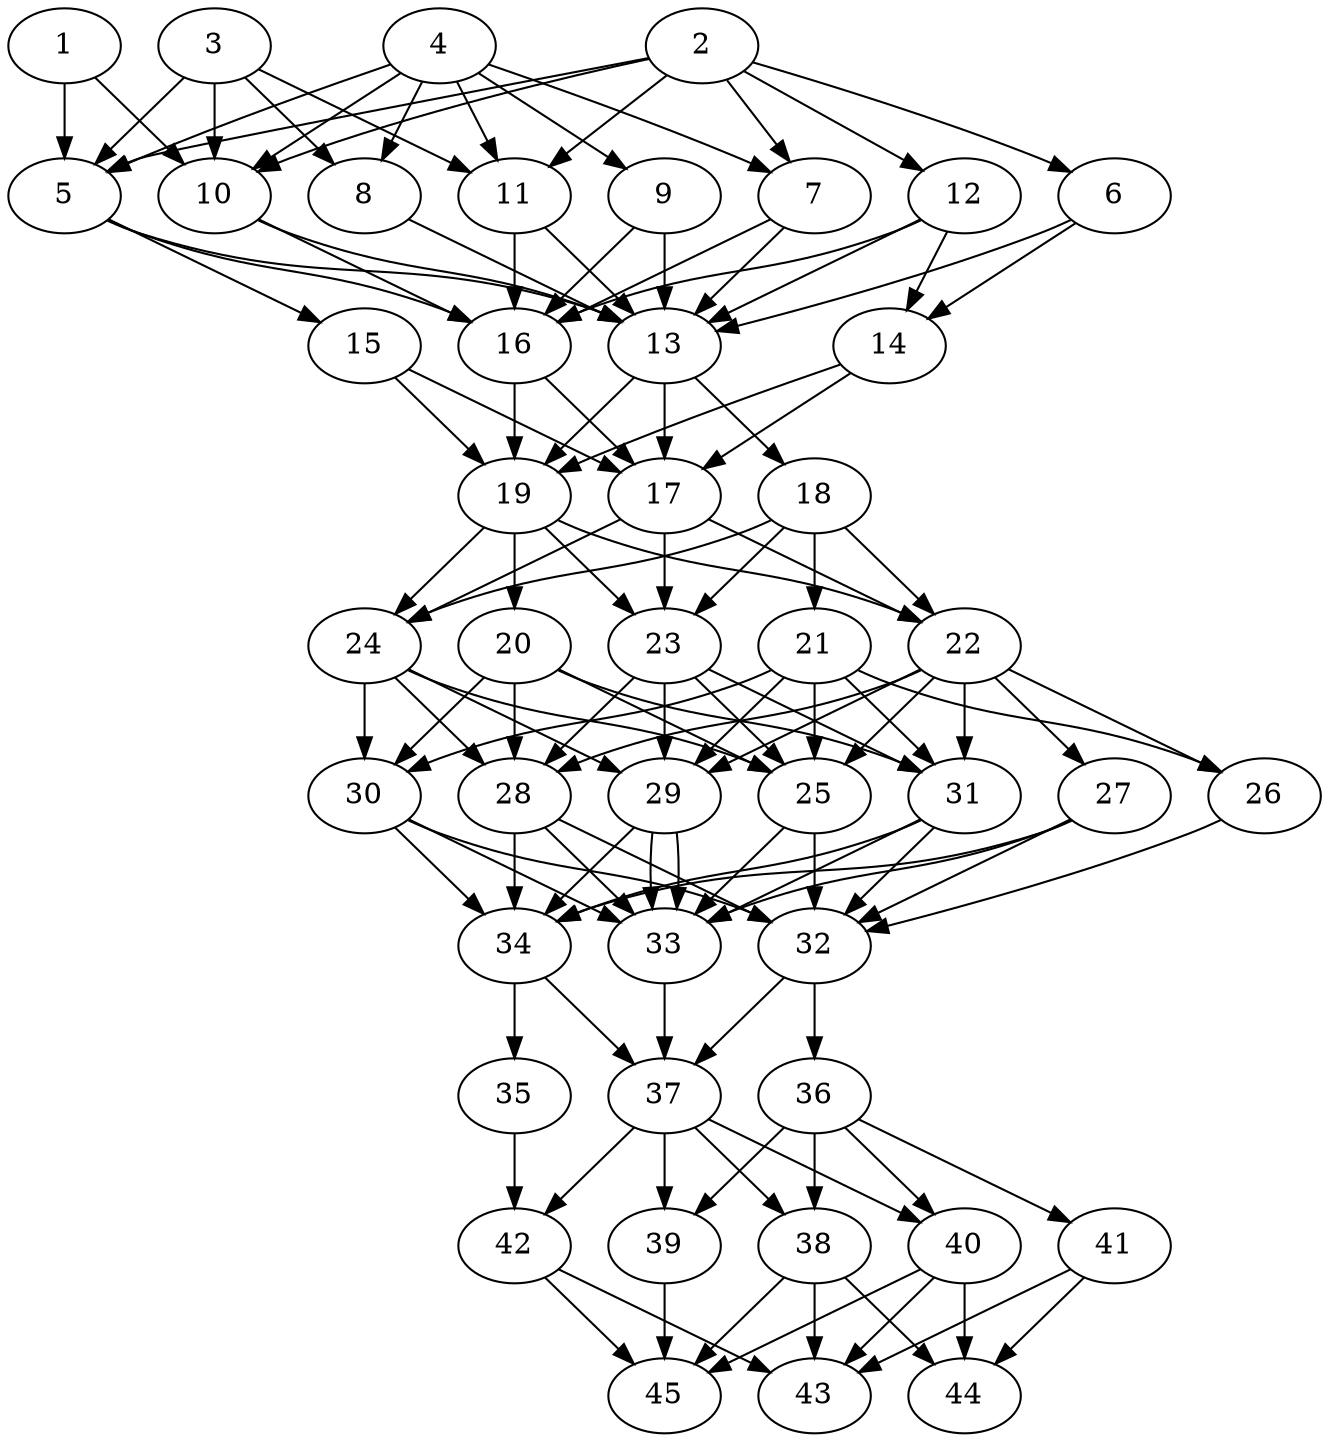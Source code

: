 // DAG automatically generated by daggen at Thu Oct  3 14:07:23 2019
// ./daggen --dot -n 45 --ccr 0.3 --fat 0.5 --regular 0.5 --density 0.9 --mindata 5242880 --maxdata 52428800 
digraph G {
  1 [size="102628693", alpha="0.04", expect_size="30788608"] 
  1 -> 5 [size ="30788608"]
  1 -> 10 [size ="30788608"]
  2 [size="73611947", alpha="0.03", expect_size="22083584"] 
  2 -> 5 [size ="22083584"]
  2 -> 6 [size ="22083584"]
  2 -> 7 [size ="22083584"]
  2 -> 10 [size ="22083584"]
  2 -> 11 [size ="22083584"]
  2 -> 12 [size ="22083584"]
  3 [size="60272640", alpha="0.17", expect_size="18081792"] 
  3 -> 5 [size ="18081792"]
  3 -> 8 [size ="18081792"]
  3 -> 10 [size ="18081792"]
  3 -> 11 [size ="18081792"]
  4 [size="29603840", alpha="0.06", expect_size="8881152"] 
  4 -> 5 [size ="8881152"]
  4 -> 7 [size ="8881152"]
  4 -> 8 [size ="8881152"]
  4 -> 9 [size ="8881152"]
  4 -> 10 [size ="8881152"]
  4 -> 11 [size ="8881152"]
  5 [size="136799573", alpha="0.05", expect_size="41039872"] 
  5 -> 13 [size ="41039872"]
  5 -> 15 [size ="41039872"]
  5 -> 16 [size ="41039872"]
  6 [size="93709653", alpha="0.00", expect_size="28112896"] 
  6 -> 13 [size ="28112896"]
  6 -> 14 [size ="28112896"]
  7 [size="61754027", alpha="0.15", expect_size="18526208"] 
  7 -> 13 [size ="18526208"]
  7 -> 16 [size ="18526208"]
  8 [size="89658027", alpha="0.20", expect_size="26897408"] 
  8 -> 13 [size ="26897408"]
  9 [size="96815787", alpha="0.14", expect_size="29044736"] 
  9 -> 13 [size ="29044736"]
  9 -> 16 [size ="29044736"]
  10 [size="112977920", alpha="0.01", expect_size="33893376"] 
  10 -> 13 [size ="33893376"]
  10 -> 16 [size ="33893376"]
  11 [size="69659307", alpha="0.13", expect_size="20897792"] 
  11 -> 13 [size ="20897792"]
  11 -> 16 [size ="20897792"]
  12 [size="97249280", alpha="0.03", expect_size="29174784"] 
  12 -> 13 [size ="29174784"]
  12 -> 14 [size ="29174784"]
  12 -> 16 [size ="29174784"]
  13 [size="122122240", alpha="0.19", expect_size="36636672"] 
  13 -> 17 [size ="36636672"]
  13 -> 18 [size ="36636672"]
  13 -> 19 [size ="36636672"]
  14 [size="96761173", alpha="0.16", expect_size="29028352"] 
  14 -> 17 [size ="29028352"]
  14 -> 19 [size ="29028352"]
  15 [size="146387627", alpha="0.16", expect_size="43916288"] 
  15 -> 17 [size ="43916288"]
  15 -> 19 [size ="43916288"]
  16 [size="27702613", alpha="0.09", expect_size="8310784"] 
  16 -> 17 [size ="8310784"]
  16 -> 19 [size ="8310784"]
  17 [size="30429867", alpha="0.09", expect_size="9128960"] 
  17 -> 22 [size ="9128960"]
  17 -> 23 [size ="9128960"]
  17 -> 24 [size ="9128960"]
  18 [size="144520533", alpha="0.09", expect_size="43356160"] 
  18 -> 21 [size ="43356160"]
  18 -> 22 [size ="43356160"]
  18 -> 23 [size ="43356160"]
  18 -> 24 [size ="43356160"]
  19 [size="142336000", alpha="0.18", expect_size="42700800"] 
  19 -> 20 [size ="42700800"]
  19 -> 22 [size ="42700800"]
  19 -> 23 [size ="42700800"]
  19 -> 24 [size ="42700800"]
  20 [size="93887147", alpha="0.07", expect_size="28166144"] 
  20 -> 25 [size ="28166144"]
  20 -> 28 [size ="28166144"]
  20 -> 30 [size ="28166144"]
  20 -> 31 [size ="28166144"]
  21 [size="104471893", alpha="0.06", expect_size="31341568"] 
  21 -> 25 [size ="31341568"]
  21 -> 26 [size ="31341568"]
  21 -> 29 [size ="31341568"]
  21 -> 30 [size ="31341568"]
  21 -> 31 [size ="31341568"]
  22 [size="52561920", alpha="0.13", expect_size="15768576"] 
  22 -> 25 [size ="15768576"]
  22 -> 26 [size ="15768576"]
  22 -> 27 [size ="15768576"]
  22 -> 28 [size ="15768576"]
  22 -> 29 [size ="15768576"]
  22 -> 31 [size ="15768576"]
  23 [size="75096747", alpha="0.06", expect_size="22529024"] 
  23 -> 25 [size ="22529024"]
  23 -> 28 [size ="22529024"]
  23 -> 29 [size ="22529024"]
  23 -> 31 [size ="22529024"]
  24 [size="65047893", alpha="0.20", expect_size="19514368"] 
  24 -> 25 [size ="19514368"]
  24 -> 28 [size ="19514368"]
  24 -> 29 [size ="19514368"]
  24 -> 30 [size ="19514368"]
  25 [size="36491947", alpha="0.09", expect_size="10947584"] 
  25 -> 32 [size ="10947584"]
  25 -> 33 [size ="10947584"]
  26 [size="163532800", alpha="0.08", expect_size="49059840"] 
  26 -> 32 [size ="49059840"]
  27 [size="80356693", alpha="0.12", expect_size="24107008"] 
  27 -> 32 [size ="24107008"]
  27 -> 33 [size ="24107008"]
  27 -> 34 [size ="24107008"]
  28 [size="152572587", alpha="0.06", expect_size="45771776"] 
  28 -> 32 [size ="45771776"]
  28 -> 33 [size ="45771776"]
  28 -> 34 [size ="45771776"]
  29 [size="64320853", alpha="0.09", expect_size="19296256"] 
  29 -> 33 [size ="19296256"]
  29 -> 33 [size ="19296256"]
  29 -> 34 [size ="19296256"]
  30 [size="45998080", alpha="0.05", expect_size="13799424"] 
  30 -> 32 [size ="13799424"]
  30 -> 33 [size ="13799424"]
  30 -> 34 [size ="13799424"]
  31 [size="98392747", alpha="0.08", expect_size="29517824"] 
  31 -> 32 [size ="29517824"]
  31 -> 33 [size ="29517824"]
  31 -> 34 [size ="29517824"]
  32 [size="149367467", alpha="0.00", expect_size="44810240"] 
  32 -> 36 [size ="44810240"]
  32 -> 37 [size ="44810240"]
  33 [size="97778347", alpha="0.06", expect_size="29333504"] 
  33 -> 37 [size ="29333504"]
  34 [size="143708160", alpha="0.02", expect_size="43112448"] 
  34 -> 35 [size ="43112448"]
  34 -> 37 [size ="43112448"]
  35 [size="141998080", alpha="0.15", expect_size="42599424"] 
  35 -> 42 [size ="42599424"]
  36 [size="54691840", alpha="0.09", expect_size="16407552"] 
  36 -> 38 [size ="16407552"]
  36 -> 39 [size ="16407552"]
  36 -> 40 [size ="16407552"]
  36 -> 41 [size ="16407552"]
  37 [size="115305813", alpha="0.04", expect_size="34591744"] 
  37 -> 38 [size ="34591744"]
  37 -> 39 [size ="34591744"]
  37 -> 40 [size ="34591744"]
  37 -> 42 [size ="34591744"]
  38 [size="53544960", alpha="0.15", expect_size="16063488"] 
  38 -> 43 [size ="16063488"]
  38 -> 44 [size ="16063488"]
  38 -> 45 [size ="16063488"]
  39 [size="98884267", alpha="0.03", expect_size="29665280"] 
  39 -> 45 [size ="29665280"]
  40 [size="173373440", alpha="0.20", expect_size="52012032"] 
  40 -> 43 [size ="52012032"]
  40 -> 44 [size ="52012032"]
  40 -> 45 [size ="52012032"]
  41 [size="57951573", alpha="0.08", expect_size="17385472"] 
  41 -> 43 [size ="17385472"]
  41 -> 44 [size ="17385472"]
  42 [size="119367680", alpha="0.01", expect_size="35810304"] 
  42 -> 43 [size ="35810304"]
  42 -> 45 [size ="35810304"]
  43 [size="122832213", alpha="0.01", expect_size="36849664"] 
  44 [size="172987733", alpha="0.07", expect_size="51896320"] 
  45 [size="34546347", alpha="0.15", expect_size="10363904"] 
}
